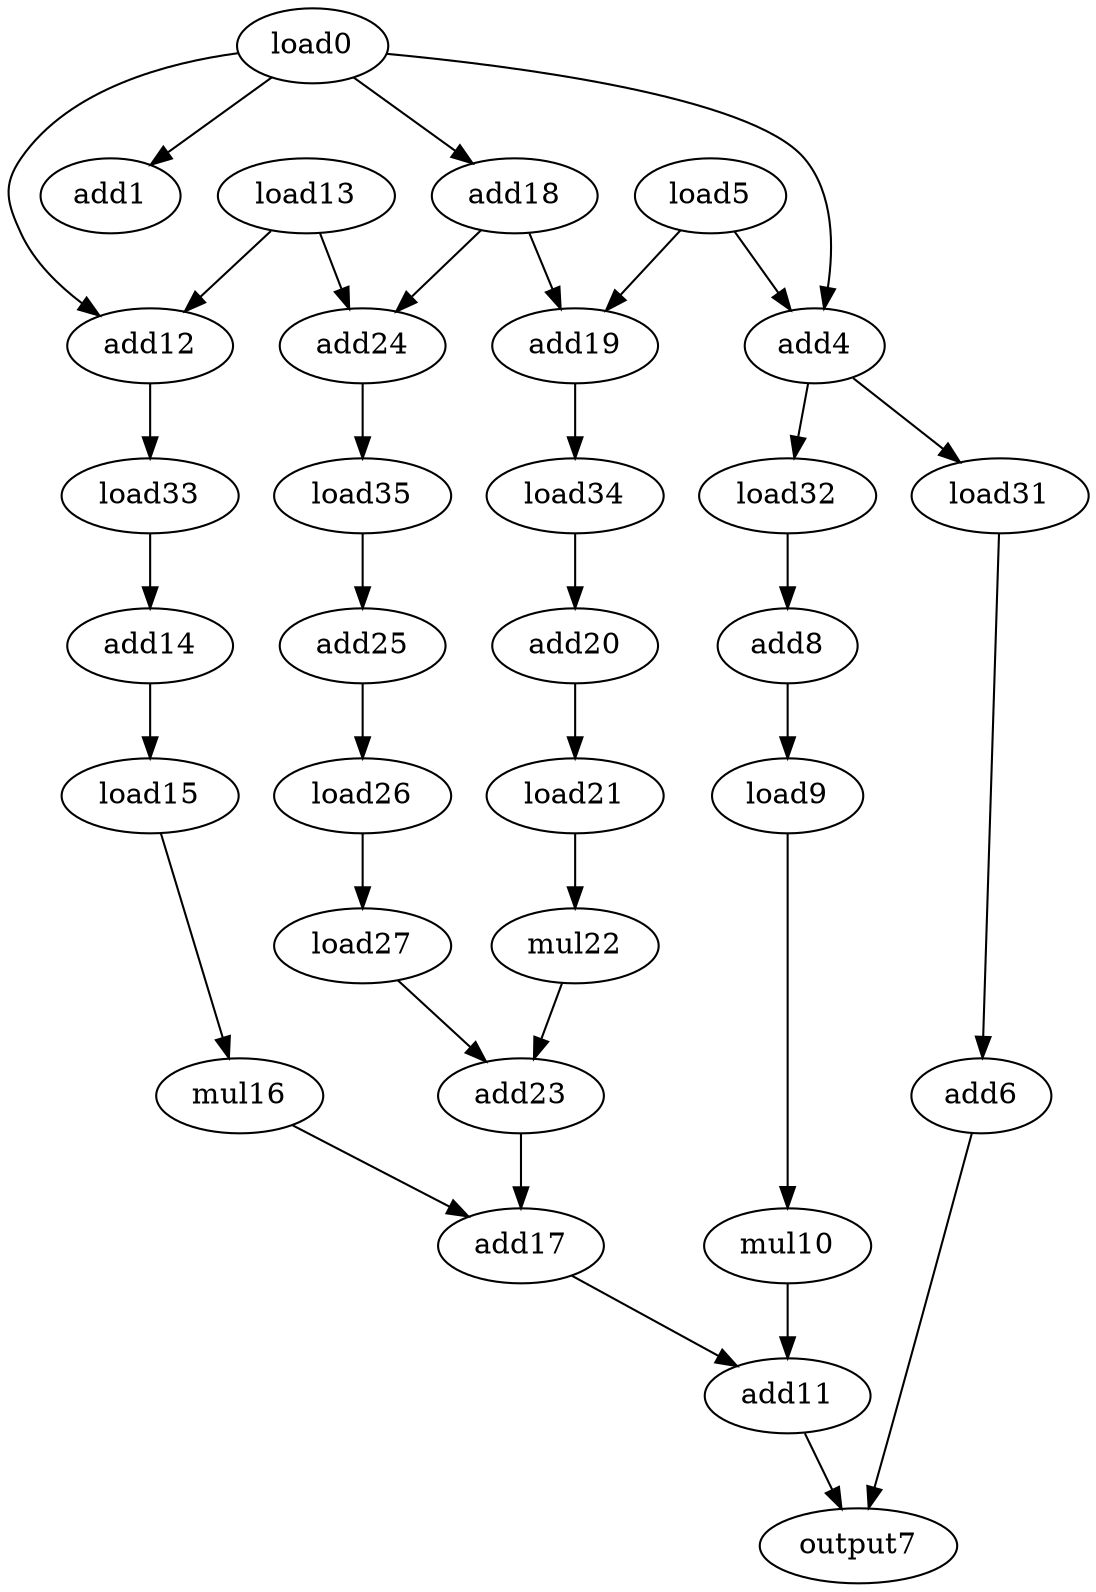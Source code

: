 digraph G {
load0[opcode=load];
load5[opcode=load];
add18[opcode=add];
load13[opcode=load];
add24[opcode=add];
add19[opcode=add];
load34[opcode=load];
add12[opcode=add];
load35[opcode=load];
load33[opcode=load];
add4[opcode=add];
add20[opcode=add];
add25[opcode=add];
load26[opcode=load];
add14[opcode=add];
load32[opcode=load];
load21[opcode=load];
add8[opcode=add];
load15[opcode=load];
load27[opcode=load];
mul22[opcode=mul];
mul16[opcode=mul];
add23[opcode=add];
load9[opcode=load];
load31[opcode=load];
add1[opcode=add];
add17[opcode=add];
mul10[opcode=mul];
add11[opcode=add];
add6[opcode=add];
output7[opcode=output];
load0->add1[operand=0]; //SELECT->add
load0->add4[operand=0]; //SELECT->add
load0->add12[operand=0]; //SELECT->add
load0->add18[operand=0]; //SELECT->add
load5->add4[operand=1]; //load->add
load5->add19[operand=0]; //load->add
add18->add19[operand=1]; //add->add
add18->add24[operand=0]; //add->add
load13->add12[operand=1]; //load->add
load13->add24[operand=1]; //load->add
add24->load35[operand=0]; //add->load
add19->load34[operand=0]; //add->load
load34->add20[operand=0]; //load->add
add12->load33[operand=0]; //add->load
load35->add25[operand=0]; //load->add
load33->add14[operand=0]; //load->add
add4->load31[operand=0]; //add->load
add4->load32[operand=0]; //add->load
add20->load21[operand=0]; //add->load
add25->load26[operand=0]; //add->load
load26->load27[operand=0]; //load->load
add14->load15[operand=0]; //add->load
load32->add8[operand=0]; //load->add
load21->mul22[operand=0]; //load->mul
add8->load9[operand=0]; //add->load
load15->mul16[operand=0]; //load->mul
load27->add23[operand=0]; //load->add
mul22->add23[operand=1]; //mul->add
mul16->add17[operand=0]; //mul->add
add23->add17[operand=1]; //add->add
load9->mul10[operand=0]; //load->mul
load31->add6[operand=0]; //load->add
add17->add11[operand=0]; //add->add
mul10->add11[operand=1]; //mul->add
add11->output7[operand=0]; //add->output
add6->output7[operand=1]; //add->output
}
